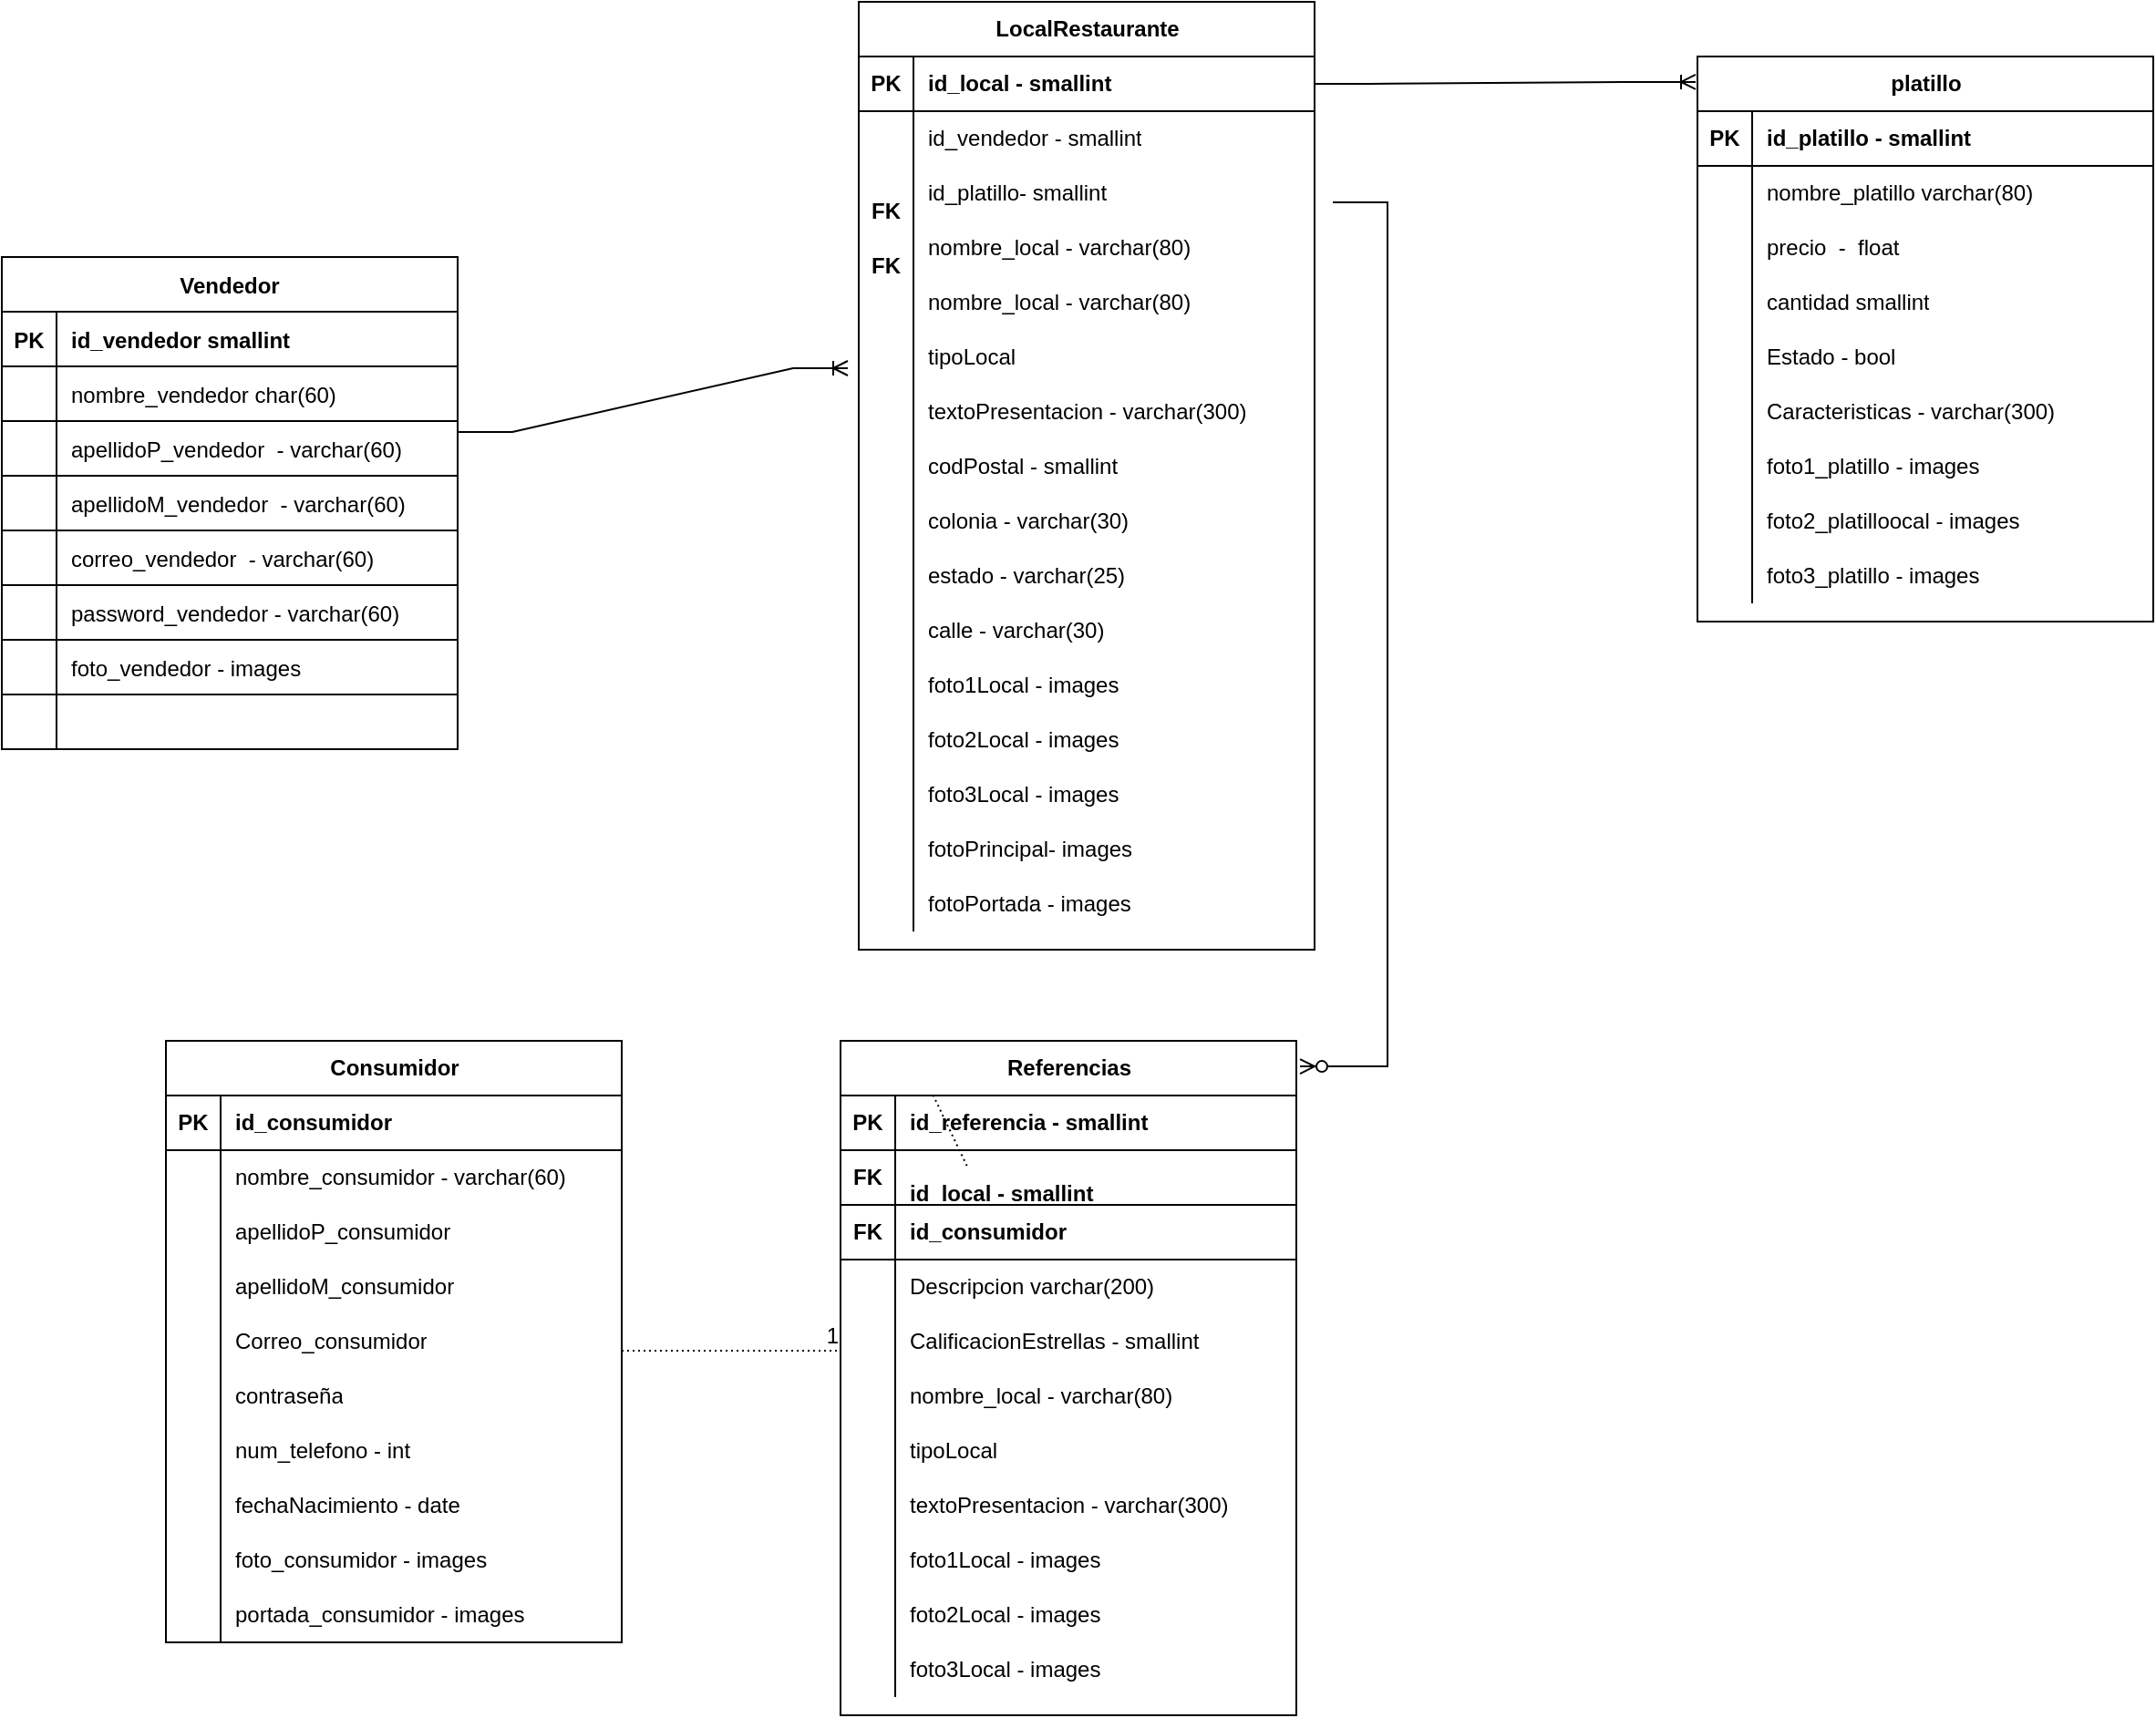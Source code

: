 <mxfile version="21.6.2" type="github">
  <diagram id="R2lEEEUBdFMjLlhIrx00" name="Page-1">
    <mxGraphModel dx="1834" dy="1554" grid="1" gridSize="10" guides="1" tooltips="1" connect="1" arrows="1" fold="1" page="0" pageScale="1" pageWidth="850" pageHeight="1100" math="0" shadow="0" extFonts="Permanent Marker^https://fonts.googleapis.com/css?family=Permanent+Marker">
      <root>
        <mxCell id="0" />
        <mxCell id="1" parent="0" />
        <mxCell id="BCaoqRPblgjzBErZPmxB-2" value="LocalRestaurante" style="shape=table;startSize=30;container=1;collapsible=1;childLayout=tableLayout;fixedRows=1;rowLines=0;fontStyle=1;align=center;resizeLast=1;html=1;" vertex="1" parent="1">
          <mxGeometry x="410" y="-580" width="250" height="520" as="geometry" />
        </mxCell>
        <mxCell id="BCaoqRPblgjzBErZPmxB-3" value="" style="shape=tableRow;horizontal=0;startSize=0;swimlaneHead=0;swimlaneBody=0;fillColor=none;collapsible=0;dropTarget=0;points=[[0,0.5],[1,0.5]];portConstraint=eastwest;top=0;left=0;right=0;bottom=1;" vertex="1" parent="BCaoqRPblgjzBErZPmxB-2">
          <mxGeometry y="30" width="250" height="30" as="geometry" />
        </mxCell>
        <mxCell id="BCaoqRPblgjzBErZPmxB-4" value="PK" style="shape=partialRectangle;connectable=0;fillColor=none;top=0;left=0;bottom=0;right=0;fontStyle=1;overflow=hidden;whiteSpace=wrap;html=1;" vertex="1" parent="BCaoqRPblgjzBErZPmxB-3">
          <mxGeometry width="30" height="30" as="geometry">
            <mxRectangle width="30" height="30" as="alternateBounds" />
          </mxGeometry>
        </mxCell>
        <mxCell id="BCaoqRPblgjzBErZPmxB-5" value="&lt;b&gt;id_local - smallint&lt;/b&gt;" style="shape=partialRectangle;connectable=0;fillColor=none;top=0;left=0;bottom=0;right=0;align=left;spacingLeft=6;fontStyle=1;overflow=hidden;whiteSpace=wrap;html=1;" vertex="1" parent="BCaoqRPblgjzBErZPmxB-3">
          <mxGeometry x="30" width="220" height="30" as="geometry">
            <mxRectangle width="220" height="30" as="alternateBounds" />
          </mxGeometry>
        </mxCell>
        <mxCell id="BCaoqRPblgjzBErZPmxB-6" value="" style="shape=tableRow;horizontal=0;startSize=0;swimlaneHead=0;swimlaneBody=0;fillColor=none;collapsible=0;dropTarget=0;points=[[0,0.5],[1,0.5]];portConstraint=eastwest;top=0;left=0;right=0;bottom=0;" vertex="1" parent="BCaoqRPblgjzBErZPmxB-2">
          <mxGeometry y="60" width="250" height="30" as="geometry" />
        </mxCell>
        <mxCell id="BCaoqRPblgjzBErZPmxB-7" value="" style="shape=partialRectangle;connectable=0;fillColor=none;top=0;left=0;bottom=0;right=0;editable=1;overflow=hidden;whiteSpace=wrap;html=1;" vertex="1" parent="BCaoqRPblgjzBErZPmxB-6">
          <mxGeometry width="30" height="30" as="geometry">
            <mxRectangle width="30" height="30" as="alternateBounds" />
          </mxGeometry>
        </mxCell>
        <mxCell id="BCaoqRPblgjzBErZPmxB-8" value="id_vendedor - smallint" style="shape=partialRectangle;connectable=0;fillColor=none;top=0;left=0;bottom=0;right=0;align=left;spacingLeft=6;overflow=hidden;whiteSpace=wrap;html=1;" vertex="1" parent="BCaoqRPblgjzBErZPmxB-6">
          <mxGeometry x="30" width="220" height="30" as="geometry">
            <mxRectangle width="220" height="30" as="alternateBounds" />
          </mxGeometry>
        </mxCell>
        <mxCell id="BCaoqRPblgjzBErZPmxB-9" value="" style="shape=tableRow;horizontal=0;startSize=0;swimlaneHead=0;swimlaneBody=0;fillColor=none;collapsible=0;dropTarget=0;points=[[0,0.5],[1,0.5]];portConstraint=eastwest;top=0;left=0;right=0;bottom=0;" vertex="1" parent="BCaoqRPblgjzBErZPmxB-2">
          <mxGeometry y="90" width="250" height="30" as="geometry" />
        </mxCell>
        <mxCell id="BCaoqRPblgjzBErZPmxB-10" value="" style="shape=partialRectangle;connectable=0;fillColor=none;top=0;left=0;bottom=0;right=0;editable=1;overflow=hidden;whiteSpace=wrap;html=1;" vertex="1" parent="BCaoqRPblgjzBErZPmxB-9">
          <mxGeometry width="30" height="30" as="geometry">
            <mxRectangle width="30" height="30" as="alternateBounds" />
          </mxGeometry>
        </mxCell>
        <mxCell id="BCaoqRPblgjzBErZPmxB-11" value="id_platillo- smallint" style="shape=partialRectangle;connectable=0;fillColor=none;top=0;left=0;bottom=0;right=0;align=left;spacingLeft=6;overflow=hidden;whiteSpace=wrap;html=1;" vertex="1" parent="BCaoqRPblgjzBErZPmxB-9">
          <mxGeometry x="30" width="220" height="30" as="geometry">
            <mxRectangle width="220" height="30" as="alternateBounds" />
          </mxGeometry>
        </mxCell>
        <mxCell id="BCaoqRPblgjzBErZPmxB-12" value="" style="shape=tableRow;horizontal=0;startSize=0;swimlaneHead=0;swimlaneBody=0;fillColor=none;collapsible=0;dropTarget=0;points=[[0,0.5],[1,0.5]];portConstraint=eastwest;top=0;left=0;right=0;bottom=0;" vertex="1" parent="BCaoqRPblgjzBErZPmxB-2">
          <mxGeometry y="120" width="250" height="30" as="geometry" />
        </mxCell>
        <mxCell id="BCaoqRPblgjzBErZPmxB-13" value="" style="shape=partialRectangle;connectable=0;fillColor=none;top=0;left=0;bottom=0;right=0;editable=1;overflow=hidden;whiteSpace=wrap;html=1;" vertex="1" parent="BCaoqRPblgjzBErZPmxB-12">
          <mxGeometry width="30" height="30" as="geometry">
            <mxRectangle width="30" height="30" as="alternateBounds" />
          </mxGeometry>
        </mxCell>
        <mxCell id="BCaoqRPblgjzBErZPmxB-14" value="nombre_local - varchar(80)" style="shape=partialRectangle;connectable=0;fillColor=none;top=0;left=0;bottom=0;right=0;align=left;spacingLeft=6;overflow=hidden;whiteSpace=wrap;html=1;" vertex="1" parent="BCaoqRPblgjzBErZPmxB-12">
          <mxGeometry x="30" width="220" height="30" as="geometry">
            <mxRectangle width="220" height="30" as="alternateBounds" />
          </mxGeometry>
        </mxCell>
        <mxCell id="BCaoqRPblgjzBErZPmxB-559" value="" style="shape=tableRow;horizontal=0;startSize=0;swimlaneHead=0;swimlaneBody=0;fillColor=none;collapsible=0;dropTarget=0;points=[[0,0.5],[1,0.5]];portConstraint=eastwest;top=0;left=0;right=0;bottom=0;" vertex="1" parent="BCaoqRPblgjzBErZPmxB-2">
          <mxGeometry y="150" width="250" height="30" as="geometry" />
        </mxCell>
        <mxCell id="BCaoqRPblgjzBErZPmxB-560" value="" style="shape=partialRectangle;connectable=0;fillColor=none;top=0;left=0;bottom=0;right=0;editable=1;overflow=hidden;whiteSpace=wrap;html=1;" vertex="1" parent="BCaoqRPblgjzBErZPmxB-559">
          <mxGeometry width="30" height="30" as="geometry">
            <mxRectangle width="30" height="30" as="alternateBounds" />
          </mxGeometry>
        </mxCell>
        <mxCell id="BCaoqRPblgjzBErZPmxB-561" value="nombre_local - varchar(80)" style="shape=partialRectangle;connectable=0;fillColor=none;top=0;left=0;bottom=0;right=0;align=left;spacingLeft=6;overflow=hidden;whiteSpace=wrap;html=1;" vertex="1" parent="BCaoqRPblgjzBErZPmxB-559">
          <mxGeometry x="30" width="220" height="30" as="geometry">
            <mxRectangle width="220" height="30" as="alternateBounds" />
          </mxGeometry>
        </mxCell>
        <mxCell id="BCaoqRPblgjzBErZPmxB-468" style="shape=tableRow;horizontal=0;startSize=0;swimlaneHead=0;swimlaneBody=0;fillColor=none;collapsible=0;dropTarget=0;points=[[0,0.5],[1,0.5]];portConstraint=eastwest;top=0;left=0;right=0;bottom=0;" vertex="1" parent="BCaoqRPblgjzBErZPmxB-2">
          <mxGeometry y="180" width="250" height="30" as="geometry" />
        </mxCell>
        <mxCell id="BCaoqRPblgjzBErZPmxB-469" style="shape=partialRectangle;connectable=0;fillColor=none;top=0;left=0;bottom=0;right=0;editable=1;overflow=hidden;whiteSpace=wrap;html=1;" vertex="1" parent="BCaoqRPblgjzBErZPmxB-468">
          <mxGeometry width="30" height="30" as="geometry">
            <mxRectangle width="30" height="30" as="alternateBounds" />
          </mxGeometry>
        </mxCell>
        <mxCell id="BCaoqRPblgjzBErZPmxB-470" value="tipoLocal" style="shape=partialRectangle;connectable=0;fillColor=none;top=0;left=0;bottom=0;right=0;align=left;spacingLeft=6;overflow=hidden;whiteSpace=wrap;html=1;" vertex="1" parent="BCaoqRPblgjzBErZPmxB-468">
          <mxGeometry x="30" width="220" height="30" as="geometry">
            <mxRectangle width="220" height="30" as="alternateBounds" />
          </mxGeometry>
        </mxCell>
        <mxCell id="BCaoqRPblgjzBErZPmxB-521" style="shape=tableRow;horizontal=0;startSize=0;swimlaneHead=0;swimlaneBody=0;fillColor=none;collapsible=0;dropTarget=0;points=[[0,0.5],[1,0.5]];portConstraint=eastwest;top=0;left=0;right=0;bottom=0;" vertex="1" parent="BCaoqRPblgjzBErZPmxB-2">
          <mxGeometry y="210" width="250" height="30" as="geometry" />
        </mxCell>
        <mxCell id="BCaoqRPblgjzBErZPmxB-522" style="shape=partialRectangle;connectable=0;fillColor=none;top=0;left=0;bottom=0;right=0;editable=1;overflow=hidden;whiteSpace=wrap;html=1;" vertex="1" parent="BCaoqRPblgjzBErZPmxB-521">
          <mxGeometry width="30" height="30" as="geometry">
            <mxRectangle width="30" height="30" as="alternateBounds" />
          </mxGeometry>
        </mxCell>
        <mxCell id="BCaoqRPblgjzBErZPmxB-523" value="textoPresentacion - varchar(300)" style="shape=partialRectangle;connectable=0;fillColor=none;top=0;left=0;bottom=0;right=0;align=left;spacingLeft=6;overflow=hidden;whiteSpace=wrap;html=1;" vertex="1" parent="BCaoqRPblgjzBErZPmxB-521">
          <mxGeometry x="30" width="220" height="30" as="geometry">
            <mxRectangle width="220" height="30" as="alternateBounds" />
          </mxGeometry>
        </mxCell>
        <mxCell id="BCaoqRPblgjzBErZPmxB-582" style="shape=tableRow;horizontal=0;startSize=0;swimlaneHead=0;swimlaneBody=0;fillColor=none;collapsible=0;dropTarget=0;points=[[0,0.5],[1,0.5]];portConstraint=eastwest;top=0;left=0;right=0;bottom=0;" vertex="1" parent="BCaoqRPblgjzBErZPmxB-2">
          <mxGeometry y="240" width="250" height="30" as="geometry" />
        </mxCell>
        <mxCell id="BCaoqRPblgjzBErZPmxB-583" style="shape=partialRectangle;connectable=0;fillColor=none;top=0;left=0;bottom=0;right=0;editable=1;overflow=hidden;whiteSpace=wrap;html=1;" vertex="1" parent="BCaoqRPblgjzBErZPmxB-582">
          <mxGeometry width="30" height="30" as="geometry">
            <mxRectangle width="30" height="30" as="alternateBounds" />
          </mxGeometry>
        </mxCell>
        <mxCell id="BCaoqRPblgjzBErZPmxB-584" value="codPostal - smallint" style="shape=partialRectangle;connectable=0;fillColor=none;top=0;left=0;bottom=0;right=0;align=left;spacingLeft=6;overflow=hidden;whiteSpace=wrap;html=1;" vertex="1" parent="BCaoqRPblgjzBErZPmxB-582">
          <mxGeometry x="30" width="220" height="30" as="geometry">
            <mxRectangle width="220" height="30" as="alternateBounds" />
          </mxGeometry>
        </mxCell>
        <mxCell id="BCaoqRPblgjzBErZPmxB-585" style="shape=tableRow;horizontal=0;startSize=0;swimlaneHead=0;swimlaneBody=0;fillColor=none;collapsible=0;dropTarget=0;points=[[0,0.5],[1,0.5]];portConstraint=eastwest;top=0;left=0;right=0;bottom=0;" vertex="1" parent="BCaoqRPblgjzBErZPmxB-2">
          <mxGeometry y="270" width="250" height="30" as="geometry" />
        </mxCell>
        <mxCell id="BCaoqRPblgjzBErZPmxB-586" style="shape=partialRectangle;connectable=0;fillColor=none;top=0;left=0;bottom=0;right=0;editable=1;overflow=hidden;whiteSpace=wrap;html=1;" vertex="1" parent="BCaoqRPblgjzBErZPmxB-585">
          <mxGeometry width="30" height="30" as="geometry">
            <mxRectangle width="30" height="30" as="alternateBounds" />
          </mxGeometry>
        </mxCell>
        <mxCell id="BCaoqRPblgjzBErZPmxB-587" value="colonia - varchar(30)" style="shape=partialRectangle;connectable=0;fillColor=none;top=0;left=0;bottom=0;right=0;align=left;spacingLeft=6;overflow=hidden;whiteSpace=wrap;html=1;" vertex="1" parent="BCaoqRPblgjzBErZPmxB-585">
          <mxGeometry x="30" width="220" height="30" as="geometry">
            <mxRectangle width="220" height="30" as="alternateBounds" />
          </mxGeometry>
        </mxCell>
        <mxCell id="BCaoqRPblgjzBErZPmxB-588" style="shape=tableRow;horizontal=0;startSize=0;swimlaneHead=0;swimlaneBody=0;fillColor=none;collapsible=0;dropTarget=0;points=[[0,0.5],[1,0.5]];portConstraint=eastwest;top=0;left=0;right=0;bottom=0;" vertex="1" parent="BCaoqRPblgjzBErZPmxB-2">
          <mxGeometry y="300" width="250" height="30" as="geometry" />
        </mxCell>
        <mxCell id="BCaoqRPblgjzBErZPmxB-589" style="shape=partialRectangle;connectable=0;fillColor=none;top=0;left=0;bottom=0;right=0;editable=1;overflow=hidden;whiteSpace=wrap;html=1;" vertex="1" parent="BCaoqRPblgjzBErZPmxB-588">
          <mxGeometry width="30" height="30" as="geometry">
            <mxRectangle width="30" height="30" as="alternateBounds" />
          </mxGeometry>
        </mxCell>
        <mxCell id="BCaoqRPblgjzBErZPmxB-590" value="estado - varchar(25)" style="shape=partialRectangle;connectable=0;fillColor=none;top=0;left=0;bottom=0;right=0;align=left;spacingLeft=6;overflow=hidden;whiteSpace=wrap;html=1;" vertex="1" parent="BCaoqRPblgjzBErZPmxB-588">
          <mxGeometry x="30" width="220" height="30" as="geometry">
            <mxRectangle width="220" height="30" as="alternateBounds" />
          </mxGeometry>
        </mxCell>
        <mxCell id="BCaoqRPblgjzBErZPmxB-591" style="shape=tableRow;horizontal=0;startSize=0;swimlaneHead=0;swimlaneBody=0;fillColor=none;collapsible=0;dropTarget=0;points=[[0,0.5],[1,0.5]];portConstraint=eastwest;top=0;left=0;right=0;bottom=0;" vertex="1" parent="BCaoqRPblgjzBErZPmxB-2">
          <mxGeometry y="330" width="250" height="30" as="geometry" />
        </mxCell>
        <mxCell id="BCaoqRPblgjzBErZPmxB-592" style="shape=partialRectangle;connectable=0;fillColor=none;top=0;left=0;bottom=0;right=0;editable=1;overflow=hidden;whiteSpace=wrap;html=1;" vertex="1" parent="BCaoqRPblgjzBErZPmxB-591">
          <mxGeometry width="30" height="30" as="geometry">
            <mxRectangle width="30" height="30" as="alternateBounds" />
          </mxGeometry>
        </mxCell>
        <mxCell id="BCaoqRPblgjzBErZPmxB-593" value="calle - varchar(30)" style="shape=partialRectangle;connectable=0;fillColor=none;top=0;left=0;bottom=0;right=0;align=left;spacingLeft=6;overflow=hidden;whiteSpace=wrap;html=1;" vertex="1" parent="BCaoqRPblgjzBErZPmxB-591">
          <mxGeometry x="30" width="220" height="30" as="geometry">
            <mxRectangle width="220" height="30" as="alternateBounds" />
          </mxGeometry>
        </mxCell>
        <mxCell id="BCaoqRPblgjzBErZPmxB-484" style="shape=tableRow;horizontal=0;startSize=0;swimlaneHead=0;swimlaneBody=0;fillColor=none;collapsible=0;dropTarget=0;points=[[0,0.5],[1,0.5]];portConstraint=eastwest;top=0;left=0;right=0;bottom=0;" vertex="1" parent="BCaoqRPblgjzBErZPmxB-2">
          <mxGeometry y="360" width="250" height="30" as="geometry" />
        </mxCell>
        <mxCell id="BCaoqRPblgjzBErZPmxB-485" style="shape=partialRectangle;connectable=0;fillColor=none;top=0;left=0;bottom=0;right=0;editable=1;overflow=hidden;whiteSpace=wrap;html=1;" vertex="1" parent="BCaoqRPblgjzBErZPmxB-484">
          <mxGeometry width="30" height="30" as="geometry">
            <mxRectangle width="30" height="30" as="alternateBounds" />
          </mxGeometry>
        </mxCell>
        <mxCell id="BCaoqRPblgjzBErZPmxB-486" value="foto1Local - images" style="shape=partialRectangle;connectable=0;fillColor=none;top=0;left=0;bottom=0;right=0;align=left;spacingLeft=6;overflow=hidden;whiteSpace=wrap;html=1;" vertex="1" parent="BCaoqRPblgjzBErZPmxB-484">
          <mxGeometry x="30" width="220" height="30" as="geometry">
            <mxRectangle width="220" height="30" as="alternateBounds" />
          </mxGeometry>
        </mxCell>
        <mxCell id="BCaoqRPblgjzBErZPmxB-487" style="shape=tableRow;horizontal=0;startSize=0;swimlaneHead=0;swimlaneBody=0;fillColor=none;collapsible=0;dropTarget=0;points=[[0,0.5],[1,0.5]];portConstraint=eastwest;top=0;left=0;right=0;bottom=0;" vertex="1" parent="BCaoqRPblgjzBErZPmxB-2">
          <mxGeometry y="390" width="250" height="30" as="geometry" />
        </mxCell>
        <mxCell id="BCaoqRPblgjzBErZPmxB-488" style="shape=partialRectangle;connectable=0;fillColor=none;top=0;left=0;bottom=0;right=0;editable=1;overflow=hidden;whiteSpace=wrap;html=1;" vertex="1" parent="BCaoqRPblgjzBErZPmxB-487">
          <mxGeometry width="30" height="30" as="geometry">
            <mxRectangle width="30" height="30" as="alternateBounds" />
          </mxGeometry>
        </mxCell>
        <mxCell id="BCaoqRPblgjzBErZPmxB-489" value="foto2Local - images" style="shape=partialRectangle;connectable=0;fillColor=none;top=0;left=0;bottom=0;right=0;align=left;spacingLeft=6;overflow=hidden;whiteSpace=wrap;html=1;" vertex="1" parent="BCaoqRPblgjzBErZPmxB-487">
          <mxGeometry x="30" width="220" height="30" as="geometry">
            <mxRectangle width="220" height="30" as="alternateBounds" />
          </mxGeometry>
        </mxCell>
        <mxCell id="BCaoqRPblgjzBErZPmxB-490" style="shape=tableRow;horizontal=0;startSize=0;swimlaneHead=0;swimlaneBody=0;fillColor=none;collapsible=0;dropTarget=0;points=[[0,0.5],[1,0.5]];portConstraint=eastwest;top=0;left=0;right=0;bottom=0;" vertex="1" parent="BCaoqRPblgjzBErZPmxB-2">
          <mxGeometry y="420" width="250" height="30" as="geometry" />
        </mxCell>
        <mxCell id="BCaoqRPblgjzBErZPmxB-491" style="shape=partialRectangle;connectable=0;fillColor=none;top=0;left=0;bottom=0;right=0;editable=1;overflow=hidden;whiteSpace=wrap;html=1;" vertex="1" parent="BCaoqRPblgjzBErZPmxB-490">
          <mxGeometry width="30" height="30" as="geometry">
            <mxRectangle width="30" height="30" as="alternateBounds" />
          </mxGeometry>
        </mxCell>
        <mxCell id="BCaoqRPblgjzBErZPmxB-492" value="foto3Local - images" style="shape=partialRectangle;connectable=0;fillColor=none;top=0;left=0;bottom=0;right=0;align=left;spacingLeft=6;overflow=hidden;whiteSpace=wrap;html=1;" vertex="1" parent="BCaoqRPblgjzBErZPmxB-490">
          <mxGeometry x="30" width="220" height="30" as="geometry">
            <mxRectangle width="220" height="30" as="alternateBounds" />
          </mxGeometry>
        </mxCell>
        <mxCell id="BCaoqRPblgjzBErZPmxB-627" style="shape=tableRow;horizontal=0;startSize=0;swimlaneHead=0;swimlaneBody=0;fillColor=none;collapsible=0;dropTarget=0;points=[[0,0.5],[1,0.5]];portConstraint=eastwest;top=0;left=0;right=0;bottom=0;" vertex="1" parent="BCaoqRPblgjzBErZPmxB-2">
          <mxGeometry y="450" width="250" height="30" as="geometry" />
        </mxCell>
        <mxCell id="BCaoqRPblgjzBErZPmxB-628" style="shape=partialRectangle;connectable=0;fillColor=none;top=0;left=0;bottom=0;right=0;editable=1;overflow=hidden;whiteSpace=wrap;html=1;" vertex="1" parent="BCaoqRPblgjzBErZPmxB-627">
          <mxGeometry width="30" height="30" as="geometry">
            <mxRectangle width="30" height="30" as="alternateBounds" />
          </mxGeometry>
        </mxCell>
        <mxCell id="BCaoqRPblgjzBErZPmxB-629" value="fotoPrincipal- images" style="shape=partialRectangle;connectable=0;fillColor=none;top=0;left=0;bottom=0;right=0;align=left;spacingLeft=6;overflow=hidden;whiteSpace=wrap;html=1;" vertex="1" parent="BCaoqRPblgjzBErZPmxB-627">
          <mxGeometry x="30" width="220" height="30" as="geometry">
            <mxRectangle width="220" height="30" as="alternateBounds" />
          </mxGeometry>
        </mxCell>
        <mxCell id="BCaoqRPblgjzBErZPmxB-630" style="shape=tableRow;horizontal=0;startSize=0;swimlaneHead=0;swimlaneBody=0;fillColor=none;collapsible=0;dropTarget=0;points=[[0,0.5],[1,0.5]];portConstraint=eastwest;top=0;left=0;right=0;bottom=0;" vertex="1" parent="BCaoqRPblgjzBErZPmxB-2">
          <mxGeometry y="480" width="250" height="30" as="geometry" />
        </mxCell>
        <mxCell id="BCaoqRPblgjzBErZPmxB-631" style="shape=partialRectangle;connectable=0;fillColor=none;top=0;left=0;bottom=0;right=0;editable=1;overflow=hidden;whiteSpace=wrap;html=1;" vertex="1" parent="BCaoqRPblgjzBErZPmxB-630">
          <mxGeometry width="30" height="30" as="geometry">
            <mxRectangle width="30" height="30" as="alternateBounds" />
          </mxGeometry>
        </mxCell>
        <mxCell id="BCaoqRPblgjzBErZPmxB-632" value="fotoPortada - images" style="shape=partialRectangle;connectable=0;fillColor=none;top=0;left=0;bottom=0;right=0;align=left;spacingLeft=6;overflow=hidden;whiteSpace=wrap;html=1;" vertex="1" parent="BCaoqRPblgjzBErZPmxB-630">
          <mxGeometry x="30" width="220" height="30" as="geometry">
            <mxRectangle width="220" height="30" as="alternateBounds" />
          </mxGeometry>
        </mxCell>
        <mxCell id="BCaoqRPblgjzBErZPmxB-453" value="FK" style="shape=partialRectangle;connectable=0;fillColor=none;top=0;left=0;bottom=0;right=0;fontStyle=1;overflow=hidden;whiteSpace=wrap;html=1;" vertex="1" parent="1">
          <mxGeometry x="410" y="-480" width="30" height="30" as="geometry">
            <mxRectangle width="30" height="30" as="alternateBounds" />
          </mxGeometry>
        </mxCell>
        <mxCell id="BCaoqRPblgjzBErZPmxB-454" value="FK" style="shape=partialRectangle;connectable=0;fillColor=none;top=0;left=0;bottom=0;right=0;fontStyle=1;overflow=hidden;whiteSpace=wrap;html=1;" vertex="1" parent="1">
          <mxGeometry x="410" y="-450" width="30" height="30" as="geometry">
            <mxRectangle width="30" height="30" as="alternateBounds" />
          </mxGeometry>
        </mxCell>
        <mxCell id="BCaoqRPblgjzBErZPmxB-455" value="Consumidor" style="shape=table;startSize=30;container=1;collapsible=1;childLayout=tableLayout;fixedRows=1;rowLines=0;fontStyle=1;align=center;resizeLast=1;html=1;" vertex="1" parent="1">
          <mxGeometry x="30" y="-10" width="250" height="330" as="geometry" />
        </mxCell>
        <mxCell id="BCaoqRPblgjzBErZPmxB-456" value="" style="shape=tableRow;horizontal=0;startSize=0;swimlaneHead=0;swimlaneBody=0;fillColor=none;collapsible=0;dropTarget=0;points=[[0,0.5],[1,0.5]];portConstraint=eastwest;top=0;left=0;right=0;bottom=1;" vertex="1" parent="BCaoqRPblgjzBErZPmxB-455">
          <mxGeometry y="30" width="250" height="30" as="geometry" />
        </mxCell>
        <mxCell id="BCaoqRPblgjzBErZPmxB-457" value="PK" style="shape=partialRectangle;connectable=0;fillColor=none;top=0;left=0;bottom=0;right=0;fontStyle=1;overflow=hidden;whiteSpace=wrap;html=1;" vertex="1" parent="BCaoqRPblgjzBErZPmxB-456">
          <mxGeometry width="30" height="30" as="geometry">
            <mxRectangle width="30" height="30" as="alternateBounds" />
          </mxGeometry>
        </mxCell>
        <mxCell id="BCaoqRPblgjzBErZPmxB-458" value="id_consumidor" style="shape=partialRectangle;connectable=0;fillColor=none;top=0;left=0;bottom=0;right=0;align=left;spacingLeft=6;fontStyle=1;overflow=hidden;whiteSpace=wrap;html=1;" vertex="1" parent="BCaoqRPblgjzBErZPmxB-456">
          <mxGeometry x="30" width="220" height="30" as="geometry">
            <mxRectangle width="220" height="30" as="alternateBounds" />
          </mxGeometry>
        </mxCell>
        <mxCell id="BCaoqRPblgjzBErZPmxB-459" value="" style="shape=tableRow;horizontal=0;startSize=0;swimlaneHead=0;swimlaneBody=0;fillColor=none;collapsible=0;dropTarget=0;points=[[0,0.5],[1,0.5]];portConstraint=eastwest;top=0;left=0;right=0;bottom=0;" vertex="1" parent="BCaoqRPblgjzBErZPmxB-455">
          <mxGeometry y="60" width="250" height="30" as="geometry" />
        </mxCell>
        <mxCell id="BCaoqRPblgjzBErZPmxB-460" value="" style="shape=partialRectangle;connectable=0;fillColor=none;top=0;left=0;bottom=0;right=0;editable=1;overflow=hidden;whiteSpace=wrap;html=1;" vertex="1" parent="BCaoqRPblgjzBErZPmxB-459">
          <mxGeometry width="30" height="30" as="geometry">
            <mxRectangle width="30" height="30" as="alternateBounds" />
          </mxGeometry>
        </mxCell>
        <mxCell id="BCaoqRPblgjzBErZPmxB-461" value="nombre_consumidor - varchar(60)" style="shape=partialRectangle;connectable=0;fillColor=none;top=0;left=0;bottom=0;right=0;align=left;spacingLeft=6;overflow=hidden;whiteSpace=wrap;html=1;" vertex="1" parent="BCaoqRPblgjzBErZPmxB-459">
          <mxGeometry x="30" width="220" height="30" as="geometry">
            <mxRectangle width="220" height="30" as="alternateBounds" />
          </mxGeometry>
        </mxCell>
        <mxCell id="BCaoqRPblgjzBErZPmxB-462" value="" style="shape=tableRow;horizontal=0;startSize=0;swimlaneHead=0;swimlaneBody=0;fillColor=none;collapsible=0;dropTarget=0;points=[[0,0.5],[1,0.5]];portConstraint=eastwest;top=0;left=0;right=0;bottom=0;" vertex="1" parent="BCaoqRPblgjzBErZPmxB-455">
          <mxGeometry y="90" width="250" height="30" as="geometry" />
        </mxCell>
        <mxCell id="BCaoqRPblgjzBErZPmxB-463" value="" style="shape=partialRectangle;connectable=0;fillColor=none;top=0;left=0;bottom=0;right=0;editable=1;overflow=hidden;whiteSpace=wrap;html=1;" vertex="1" parent="BCaoqRPblgjzBErZPmxB-462">
          <mxGeometry width="30" height="30" as="geometry">
            <mxRectangle width="30" height="30" as="alternateBounds" />
          </mxGeometry>
        </mxCell>
        <mxCell id="BCaoqRPblgjzBErZPmxB-464" value="apellidoP_consumidor" style="shape=partialRectangle;connectable=0;fillColor=none;top=0;left=0;bottom=0;right=0;align=left;spacingLeft=6;overflow=hidden;whiteSpace=wrap;html=1;" vertex="1" parent="BCaoqRPblgjzBErZPmxB-462">
          <mxGeometry x="30" width="220" height="30" as="geometry">
            <mxRectangle width="220" height="30" as="alternateBounds" />
          </mxGeometry>
        </mxCell>
        <mxCell id="BCaoqRPblgjzBErZPmxB-465" value="" style="shape=tableRow;horizontal=0;startSize=0;swimlaneHead=0;swimlaneBody=0;fillColor=none;collapsible=0;dropTarget=0;points=[[0,0.5],[1,0.5]];portConstraint=eastwest;top=0;left=0;right=0;bottom=0;" vertex="1" parent="BCaoqRPblgjzBErZPmxB-455">
          <mxGeometry y="120" width="250" height="30" as="geometry" />
        </mxCell>
        <mxCell id="BCaoqRPblgjzBErZPmxB-466" value="" style="shape=partialRectangle;connectable=0;fillColor=none;top=0;left=0;bottom=0;right=0;editable=1;overflow=hidden;whiteSpace=wrap;html=1;" vertex="1" parent="BCaoqRPblgjzBErZPmxB-465">
          <mxGeometry width="30" height="30" as="geometry">
            <mxRectangle width="30" height="30" as="alternateBounds" />
          </mxGeometry>
        </mxCell>
        <mxCell id="BCaoqRPblgjzBErZPmxB-467" value="apellidoM_consumidor" style="shape=partialRectangle;connectable=0;fillColor=none;top=0;left=0;bottom=0;right=0;align=left;spacingLeft=6;overflow=hidden;whiteSpace=wrap;html=1;" vertex="1" parent="BCaoqRPblgjzBErZPmxB-465">
          <mxGeometry x="30" width="220" height="30" as="geometry">
            <mxRectangle width="220" height="30" as="alternateBounds" />
          </mxGeometry>
        </mxCell>
        <mxCell id="BCaoqRPblgjzBErZPmxB-567" style="shape=tableRow;horizontal=0;startSize=0;swimlaneHead=0;swimlaneBody=0;fillColor=none;collapsible=0;dropTarget=0;points=[[0,0.5],[1,0.5]];portConstraint=eastwest;top=0;left=0;right=0;bottom=0;" vertex="1" parent="BCaoqRPblgjzBErZPmxB-455">
          <mxGeometry y="150" width="250" height="30" as="geometry" />
        </mxCell>
        <mxCell id="BCaoqRPblgjzBErZPmxB-568" style="shape=partialRectangle;connectable=0;fillColor=none;top=0;left=0;bottom=0;right=0;editable=1;overflow=hidden;whiteSpace=wrap;html=1;" vertex="1" parent="BCaoqRPblgjzBErZPmxB-567">
          <mxGeometry width="30" height="30" as="geometry">
            <mxRectangle width="30" height="30" as="alternateBounds" />
          </mxGeometry>
        </mxCell>
        <mxCell id="BCaoqRPblgjzBErZPmxB-569" value="Correo_consumidor " style="shape=partialRectangle;connectable=0;fillColor=none;top=0;left=0;bottom=0;right=0;align=left;spacingLeft=6;overflow=hidden;whiteSpace=wrap;html=1;" vertex="1" parent="BCaoqRPblgjzBErZPmxB-567">
          <mxGeometry x="30" width="220" height="30" as="geometry">
            <mxRectangle width="220" height="30" as="alternateBounds" />
          </mxGeometry>
        </mxCell>
        <mxCell id="BCaoqRPblgjzBErZPmxB-576" style="shape=tableRow;horizontal=0;startSize=0;swimlaneHead=0;swimlaneBody=0;fillColor=none;collapsible=0;dropTarget=0;points=[[0,0.5],[1,0.5]];portConstraint=eastwest;top=0;left=0;right=0;bottom=0;" vertex="1" parent="BCaoqRPblgjzBErZPmxB-455">
          <mxGeometry y="180" width="250" height="30" as="geometry" />
        </mxCell>
        <mxCell id="BCaoqRPblgjzBErZPmxB-577" style="shape=partialRectangle;connectable=0;fillColor=none;top=0;left=0;bottom=0;right=0;editable=1;overflow=hidden;whiteSpace=wrap;html=1;" vertex="1" parent="BCaoqRPblgjzBErZPmxB-576">
          <mxGeometry width="30" height="30" as="geometry">
            <mxRectangle width="30" height="30" as="alternateBounds" />
          </mxGeometry>
        </mxCell>
        <mxCell id="BCaoqRPblgjzBErZPmxB-578" value="contraseña" style="shape=partialRectangle;connectable=0;fillColor=none;top=0;left=0;bottom=0;right=0;align=left;spacingLeft=6;overflow=hidden;whiteSpace=wrap;html=1;" vertex="1" parent="BCaoqRPblgjzBErZPmxB-576">
          <mxGeometry x="30" width="220" height="30" as="geometry">
            <mxRectangle width="220" height="30" as="alternateBounds" />
          </mxGeometry>
        </mxCell>
        <mxCell id="BCaoqRPblgjzBErZPmxB-570" style="shape=tableRow;horizontal=0;startSize=0;swimlaneHead=0;swimlaneBody=0;fillColor=none;collapsible=0;dropTarget=0;points=[[0,0.5],[1,0.5]];portConstraint=eastwest;top=0;left=0;right=0;bottom=0;" vertex="1" parent="BCaoqRPblgjzBErZPmxB-455">
          <mxGeometry y="210" width="250" height="30" as="geometry" />
        </mxCell>
        <mxCell id="BCaoqRPblgjzBErZPmxB-571" style="shape=partialRectangle;connectable=0;fillColor=none;top=0;left=0;bottom=0;right=0;editable=1;overflow=hidden;whiteSpace=wrap;html=1;" vertex="1" parent="BCaoqRPblgjzBErZPmxB-570">
          <mxGeometry width="30" height="30" as="geometry">
            <mxRectangle width="30" height="30" as="alternateBounds" />
          </mxGeometry>
        </mxCell>
        <mxCell id="BCaoqRPblgjzBErZPmxB-572" value="num_telefono - int" style="shape=partialRectangle;connectable=0;fillColor=none;top=0;left=0;bottom=0;right=0;align=left;spacingLeft=6;overflow=hidden;whiteSpace=wrap;html=1;" vertex="1" parent="BCaoqRPblgjzBErZPmxB-570">
          <mxGeometry x="30" width="220" height="30" as="geometry">
            <mxRectangle width="220" height="30" as="alternateBounds" />
          </mxGeometry>
        </mxCell>
        <mxCell id="BCaoqRPblgjzBErZPmxB-573" style="shape=tableRow;horizontal=0;startSize=0;swimlaneHead=0;swimlaneBody=0;fillColor=none;collapsible=0;dropTarget=0;points=[[0,0.5],[1,0.5]];portConstraint=eastwest;top=0;left=0;right=0;bottom=0;" vertex="1" parent="BCaoqRPblgjzBErZPmxB-455">
          <mxGeometry y="240" width="250" height="30" as="geometry" />
        </mxCell>
        <mxCell id="BCaoqRPblgjzBErZPmxB-574" style="shape=partialRectangle;connectable=0;fillColor=none;top=0;left=0;bottom=0;right=0;editable=1;overflow=hidden;whiteSpace=wrap;html=1;" vertex="1" parent="BCaoqRPblgjzBErZPmxB-573">
          <mxGeometry width="30" height="30" as="geometry">
            <mxRectangle width="30" height="30" as="alternateBounds" />
          </mxGeometry>
        </mxCell>
        <mxCell id="BCaoqRPblgjzBErZPmxB-575" value="fechaNacimiento - date" style="shape=partialRectangle;connectable=0;fillColor=none;top=0;left=0;bottom=0;right=0;align=left;spacingLeft=6;overflow=hidden;whiteSpace=wrap;html=1;" vertex="1" parent="BCaoqRPblgjzBErZPmxB-573">
          <mxGeometry x="30" width="220" height="30" as="geometry">
            <mxRectangle width="220" height="30" as="alternateBounds" />
          </mxGeometry>
        </mxCell>
        <mxCell id="BCaoqRPblgjzBErZPmxB-579" style="shape=tableRow;horizontal=0;startSize=0;swimlaneHead=0;swimlaneBody=0;fillColor=none;collapsible=0;dropTarget=0;points=[[0,0.5],[1,0.5]];portConstraint=eastwest;top=0;left=0;right=0;bottom=0;" vertex="1" parent="BCaoqRPblgjzBErZPmxB-455">
          <mxGeometry y="270" width="250" height="30" as="geometry" />
        </mxCell>
        <mxCell id="BCaoqRPblgjzBErZPmxB-580" style="shape=partialRectangle;connectable=0;fillColor=none;top=0;left=0;bottom=0;right=0;editable=1;overflow=hidden;whiteSpace=wrap;html=1;" vertex="1" parent="BCaoqRPblgjzBErZPmxB-579">
          <mxGeometry width="30" height="30" as="geometry">
            <mxRectangle width="30" height="30" as="alternateBounds" />
          </mxGeometry>
        </mxCell>
        <mxCell id="BCaoqRPblgjzBErZPmxB-581" value="foto_consumidor - images" style="shape=partialRectangle;connectable=0;fillColor=none;top=0;left=0;bottom=0;right=0;align=left;spacingLeft=6;overflow=hidden;whiteSpace=wrap;html=1;" vertex="1" parent="BCaoqRPblgjzBErZPmxB-579">
          <mxGeometry x="30" width="220" height="30" as="geometry">
            <mxRectangle width="220" height="30" as="alternateBounds" />
          </mxGeometry>
        </mxCell>
        <mxCell id="BCaoqRPblgjzBErZPmxB-604" style="shape=tableRow;horizontal=0;startSize=0;swimlaneHead=0;swimlaneBody=0;fillColor=none;collapsible=0;dropTarget=0;points=[[0,0.5],[1,0.5]];portConstraint=eastwest;top=0;left=0;right=0;bottom=0;" vertex="1" parent="BCaoqRPblgjzBErZPmxB-455">
          <mxGeometry y="300" width="250" height="30" as="geometry" />
        </mxCell>
        <mxCell id="BCaoqRPblgjzBErZPmxB-605" style="shape=partialRectangle;connectable=0;fillColor=none;top=0;left=0;bottom=0;right=0;editable=1;overflow=hidden;whiteSpace=wrap;html=1;" vertex="1" parent="BCaoqRPblgjzBErZPmxB-604">
          <mxGeometry width="30" height="30" as="geometry">
            <mxRectangle width="30" height="30" as="alternateBounds" />
          </mxGeometry>
        </mxCell>
        <mxCell id="BCaoqRPblgjzBErZPmxB-606" value="portada_consumidor - images" style="shape=partialRectangle;connectable=0;fillColor=none;top=0;left=0;bottom=0;right=0;align=left;spacingLeft=6;overflow=hidden;whiteSpace=wrap;html=1;" vertex="1" parent="BCaoqRPblgjzBErZPmxB-604">
          <mxGeometry x="30" width="220" height="30" as="geometry">
            <mxRectangle width="220" height="30" as="alternateBounds" />
          </mxGeometry>
        </mxCell>
        <mxCell id="BCaoqRPblgjzBErZPmxB-471" value="foto_vendedor - images" style="shape=partialRectangle;overflow=hidden;connectable=0;fillColor=none;top=0;left=1;bottom=0;right=0;align=left;spacingLeft=6;" vertex="1" parent="1">
          <mxGeometry x="-30" y="-230" width="200" height="30" as="geometry" />
        </mxCell>
        <mxCell id="BCaoqRPblgjzBErZPmxB-472" value="password_vendedor - varchar(60)" style="shape=partialRectangle;overflow=hidden;connectable=0;fillColor=none;top=0;left=1;bottom=0;right=0;align=left;spacingLeft=6;" vertex="1" parent="1">
          <mxGeometry x="-30" y="-260" width="200" height="30" as="geometry" />
        </mxCell>
        <mxCell id="BCaoqRPblgjzBErZPmxB-473" value="correo_vendedor  - varchar(60)" style="shape=partialRectangle;overflow=hidden;connectable=0;fillColor=none;top=0;left=1;bottom=0;right=0;align=left;spacingLeft=6;" vertex="1" parent="1">
          <mxGeometry x="-30" y="-290" width="220" height="30" as="geometry" />
        </mxCell>
        <mxCell id="BCaoqRPblgjzBErZPmxB-474" value="apellidoM_vendedor  - varchar(60)" style="shape=partialRectangle;overflow=hidden;connectable=0;fillColor=none;top=0;left=1;bottom=0;right=0;align=left;spacingLeft=6;" vertex="1" parent="1">
          <mxGeometry x="-30" y="-320" width="220" height="30" as="geometry" />
        </mxCell>
        <mxCell id="BCaoqRPblgjzBErZPmxB-475" value="apellidoP_vendedor  - varchar(60)" style="shape=partialRectangle;overflow=hidden;connectable=0;fillColor=none;top=0;left=1;bottom=0;right=0;align=left;spacingLeft=6;" vertex="1" parent="1">
          <mxGeometry x="-30" y="-350" width="220" height="30" as="geometry" />
        </mxCell>
        <mxCell id="BCaoqRPblgjzBErZPmxB-476" value="Vendedor" style="shape=table;startSize=30;container=1;collapsible=1;childLayout=tableLayout;fixedRows=1;rowLines=1;fontStyle=1;align=center;resizeLast=1;perimeterSpacing=1;labelBorderColor=none;" vertex="1" parent="1">
          <mxGeometry x="-60" y="-440" width="250" height="270" as="geometry" />
        </mxCell>
        <mxCell id="BCaoqRPblgjzBErZPmxB-477" value="" style="shape=partialRectangle;collapsible=0;dropTarget=0;pointerEvents=0;fillColor=none;points=[[0,0.5],[1,0.5]];portConstraint=eastwest;top=0;left=0;right=0;bottom=1;" vertex="1" parent="BCaoqRPblgjzBErZPmxB-476">
          <mxGeometry y="30" width="250" height="30" as="geometry" />
        </mxCell>
        <mxCell id="BCaoqRPblgjzBErZPmxB-478" value="PK" style="shape=partialRectangle;overflow=hidden;connectable=0;fillColor=none;top=0;left=0;bottom=0;right=0;fontStyle=1;" vertex="1" parent="BCaoqRPblgjzBErZPmxB-477">
          <mxGeometry width="30" height="30" as="geometry">
            <mxRectangle width="30" height="30" as="alternateBounds" />
          </mxGeometry>
        </mxCell>
        <mxCell id="BCaoqRPblgjzBErZPmxB-479" value="id_vendedor smallint" style="shape=partialRectangle;overflow=hidden;connectable=0;fillColor=none;top=0;left=0;bottom=0;right=0;align=left;spacingLeft=6;fontStyle=1;" vertex="1" parent="BCaoqRPblgjzBErZPmxB-477">
          <mxGeometry x="30" width="220" height="30" as="geometry">
            <mxRectangle width="220" height="30" as="alternateBounds" />
          </mxGeometry>
        </mxCell>
        <mxCell id="BCaoqRPblgjzBErZPmxB-480" value="" style="shape=partialRectangle;collapsible=0;dropTarget=0;pointerEvents=0;fillColor=none;points=[[0,0.5],[1,0.5]];portConstraint=eastwest;top=0;left=0;right=0;bottom=0;" vertex="1" parent="BCaoqRPblgjzBErZPmxB-476">
          <mxGeometry y="60" width="250" height="30" as="geometry" />
        </mxCell>
        <mxCell id="BCaoqRPblgjzBErZPmxB-481" value="" style="shape=partialRectangle;overflow=hidden;connectable=0;fillColor=none;top=0;left=0;bottom=0;right=0;" vertex="1" parent="BCaoqRPblgjzBErZPmxB-480">
          <mxGeometry width="30" height="30" as="geometry">
            <mxRectangle width="30" height="30" as="alternateBounds" />
          </mxGeometry>
        </mxCell>
        <mxCell id="BCaoqRPblgjzBErZPmxB-482" value="nombre_vendedor char(60)" style="shape=partialRectangle;overflow=hidden;connectable=0;fillColor=none;top=0;left=0;bottom=0;right=0;align=left;spacingLeft=6;" vertex="1" parent="BCaoqRPblgjzBErZPmxB-480">
          <mxGeometry x="30" width="220" height="30" as="geometry">
            <mxRectangle width="220" height="30" as="alternateBounds" />
          </mxGeometry>
        </mxCell>
        <mxCell id="BCaoqRPblgjzBErZPmxB-624" style="shape=partialRectangle;collapsible=0;dropTarget=0;pointerEvents=0;fillColor=none;points=[[0,0.5],[1,0.5]];portConstraint=eastwest;top=0;left=0;right=0;bottom=0;" vertex="1" parent="BCaoqRPblgjzBErZPmxB-476">
          <mxGeometry y="90" width="250" height="30" as="geometry" />
        </mxCell>
        <mxCell id="BCaoqRPblgjzBErZPmxB-625" style="shape=partialRectangle;overflow=hidden;connectable=0;fillColor=none;top=0;left=0;bottom=0;right=0;" vertex="1" parent="BCaoqRPblgjzBErZPmxB-624">
          <mxGeometry width="30" height="30" as="geometry">
            <mxRectangle width="30" height="30" as="alternateBounds" />
          </mxGeometry>
        </mxCell>
        <mxCell id="BCaoqRPblgjzBErZPmxB-626" style="shape=partialRectangle;overflow=hidden;connectable=0;fillColor=none;top=0;left=0;bottom=0;right=0;align=left;spacingLeft=6;" vertex="1" parent="BCaoqRPblgjzBErZPmxB-624">
          <mxGeometry x="30" width="220" height="30" as="geometry">
            <mxRectangle width="220" height="30" as="alternateBounds" />
          </mxGeometry>
        </mxCell>
        <mxCell id="BCaoqRPblgjzBErZPmxB-621" style="shape=partialRectangle;collapsible=0;dropTarget=0;pointerEvents=0;fillColor=none;points=[[0,0.5],[1,0.5]];portConstraint=eastwest;top=0;left=0;right=0;bottom=0;" vertex="1" parent="BCaoqRPblgjzBErZPmxB-476">
          <mxGeometry y="120" width="250" height="30" as="geometry" />
        </mxCell>
        <mxCell id="BCaoqRPblgjzBErZPmxB-622" style="shape=partialRectangle;overflow=hidden;connectable=0;fillColor=none;top=0;left=0;bottom=0;right=0;" vertex="1" parent="BCaoqRPblgjzBErZPmxB-621">
          <mxGeometry width="30" height="30" as="geometry">
            <mxRectangle width="30" height="30" as="alternateBounds" />
          </mxGeometry>
        </mxCell>
        <mxCell id="BCaoqRPblgjzBErZPmxB-623" style="shape=partialRectangle;overflow=hidden;connectable=0;fillColor=none;top=0;left=0;bottom=0;right=0;align=left;spacingLeft=6;" vertex="1" parent="BCaoqRPblgjzBErZPmxB-621">
          <mxGeometry x="30" width="220" height="30" as="geometry">
            <mxRectangle width="220" height="30" as="alternateBounds" />
          </mxGeometry>
        </mxCell>
        <mxCell id="BCaoqRPblgjzBErZPmxB-618" style="shape=partialRectangle;collapsible=0;dropTarget=0;pointerEvents=0;fillColor=none;points=[[0,0.5],[1,0.5]];portConstraint=eastwest;top=0;left=0;right=0;bottom=0;" vertex="1" parent="BCaoqRPblgjzBErZPmxB-476">
          <mxGeometry y="150" width="250" height="30" as="geometry" />
        </mxCell>
        <mxCell id="BCaoqRPblgjzBErZPmxB-619" style="shape=partialRectangle;overflow=hidden;connectable=0;fillColor=none;top=0;left=0;bottom=0;right=0;" vertex="1" parent="BCaoqRPblgjzBErZPmxB-618">
          <mxGeometry width="30" height="30" as="geometry">
            <mxRectangle width="30" height="30" as="alternateBounds" />
          </mxGeometry>
        </mxCell>
        <mxCell id="BCaoqRPblgjzBErZPmxB-620" style="shape=partialRectangle;overflow=hidden;connectable=0;fillColor=none;top=0;left=0;bottom=0;right=0;align=left;spacingLeft=6;" vertex="1" parent="BCaoqRPblgjzBErZPmxB-618">
          <mxGeometry x="30" width="220" height="30" as="geometry">
            <mxRectangle width="220" height="30" as="alternateBounds" />
          </mxGeometry>
        </mxCell>
        <mxCell id="BCaoqRPblgjzBErZPmxB-615" style="shape=partialRectangle;collapsible=0;dropTarget=0;pointerEvents=0;fillColor=none;points=[[0,0.5],[1,0.5]];portConstraint=eastwest;top=0;left=0;right=0;bottom=0;" vertex="1" parent="BCaoqRPblgjzBErZPmxB-476">
          <mxGeometry y="180" width="250" height="30" as="geometry" />
        </mxCell>
        <mxCell id="BCaoqRPblgjzBErZPmxB-616" style="shape=partialRectangle;overflow=hidden;connectable=0;fillColor=none;top=0;left=0;bottom=0;right=0;" vertex="1" parent="BCaoqRPblgjzBErZPmxB-615">
          <mxGeometry width="30" height="30" as="geometry">
            <mxRectangle width="30" height="30" as="alternateBounds" />
          </mxGeometry>
        </mxCell>
        <mxCell id="BCaoqRPblgjzBErZPmxB-617" style="shape=partialRectangle;overflow=hidden;connectable=0;fillColor=none;top=0;left=0;bottom=0;right=0;align=left;spacingLeft=6;" vertex="1" parent="BCaoqRPblgjzBErZPmxB-615">
          <mxGeometry x="30" width="220" height="30" as="geometry">
            <mxRectangle width="220" height="30" as="alternateBounds" />
          </mxGeometry>
        </mxCell>
        <mxCell id="BCaoqRPblgjzBErZPmxB-612" style="shape=partialRectangle;collapsible=0;dropTarget=0;pointerEvents=0;fillColor=none;points=[[0,0.5],[1,0.5]];portConstraint=eastwest;top=0;left=0;right=0;bottom=0;" vertex="1" parent="BCaoqRPblgjzBErZPmxB-476">
          <mxGeometry y="210" width="250" height="30" as="geometry" />
        </mxCell>
        <mxCell id="BCaoqRPblgjzBErZPmxB-613" style="shape=partialRectangle;overflow=hidden;connectable=0;fillColor=none;top=0;left=0;bottom=0;right=0;" vertex="1" parent="BCaoqRPblgjzBErZPmxB-612">
          <mxGeometry width="30" height="30" as="geometry">
            <mxRectangle width="30" height="30" as="alternateBounds" />
          </mxGeometry>
        </mxCell>
        <mxCell id="BCaoqRPblgjzBErZPmxB-614" style="shape=partialRectangle;overflow=hidden;connectable=0;fillColor=none;top=0;left=0;bottom=0;right=0;align=left;spacingLeft=6;" vertex="1" parent="BCaoqRPblgjzBErZPmxB-612">
          <mxGeometry x="30" width="220" height="30" as="geometry">
            <mxRectangle width="220" height="30" as="alternateBounds" />
          </mxGeometry>
        </mxCell>
        <mxCell id="BCaoqRPblgjzBErZPmxB-608" style="shape=partialRectangle;collapsible=0;dropTarget=0;pointerEvents=0;fillColor=none;points=[[0,0.5],[1,0.5]];portConstraint=eastwest;top=0;left=0;right=0;bottom=0;" vertex="1" parent="BCaoqRPblgjzBErZPmxB-476">
          <mxGeometry y="240" width="250" height="30" as="geometry" />
        </mxCell>
        <mxCell id="BCaoqRPblgjzBErZPmxB-609" style="shape=partialRectangle;overflow=hidden;connectable=0;fillColor=none;top=0;left=0;bottom=0;right=0;" vertex="1" parent="BCaoqRPblgjzBErZPmxB-608">
          <mxGeometry width="30" height="30" as="geometry">
            <mxRectangle width="30" height="30" as="alternateBounds" />
          </mxGeometry>
        </mxCell>
        <mxCell id="BCaoqRPblgjzBErZPmxB-610" style="shape=partialRectangle;overflow=hidden;connectable=0;fillColor=none;top=0;left=0;bottom=0;right=0;align=left;spacingLeft=6;" vertex="1" parent="BCaoqRPblgjzBErZPmxB-608">
          <mxGeometry x="30" width="220" height="30" as="geometry">
            <mxRectangle width="220" height="30" as="alternateBounds" />
          </mxGeometry>
        </mxCell>
        <mxCell id="BCaoqRPblgjzBErZPmxB-493" value="platillo" style="shape=table;startSize=30;container=1;collapsible=1;childLayout=tableLayout;fixedRows=1;rowLines=0;fontStyle=1;align=center;resizeLast=1;html=1;" vertex="1" parent="1">
          <mxGeometry x="870" y="-550" width="250" height="310" as="geometry" />
        </mxCell>
        <mxCell id="BCaoqRPblgjzBErZPmxB-494" value="" style="shape=tableRow;horizontal=0;startSize=0;swimlaneHead=0;swimlaneBody=0;fillColor=none;collapsible=0;dropTarget=0;points=[[0,0.5],[1,0.5]];portConstraint=eastwest;top=0;left=0;right=0;bottom=1;" vertex="1" parent="BCaoqRPblgjzBErZPmxB-493">
          <mxGeometry y="30" width="250" height="30" as="geometry" />
        </mxCell>
        <mxCell id="BCaoqRPblgjzBErZPmxB-495" value="PK" style="shape=partialRectangle;connectable=0;fillColor=none;top=0;left=0;bottom=0;right=0;fontStyle=1;overflow=hidden;whiteSpace=wrap;html=1;" vertex="1" parent="BCaoqRPblgjzBErZPmxB-494">
          <mxGeometry width="30" height="30" as="geometry">
            <mxRectangle width="30" height="30" as="alternateBounds" />
          </mxGeometry>
        </mxCell>
        <mxCell id="BCaoqRPblgjzBErZPmxB-496" value="id_platillo - smallint" style="shape=partialRectangle;connectable=0;fillColor=none;top=0;left=0;bottom=0;right=0;align=left;spacingLeft=6;fontStyle=1;overflow=hidden;whiteSpace=wrap;html=1;" vertex="1" parent="BCaoqRPblgjzBErZPmxB-494">
          <mxGeometry x="30" width="220" height="30" as="geometry">
            <mxRectangle width="220" height="30" as="alternateBounds" />
          </mxGeometry>
        </mxCell>
        <mxCell id="BCaoqRPblgjzBErZPmxB-497" value="" style="shape=tableRow;horizontal=0;startSize=0;swimlaneHead=0;swimlaneBody=0;fillColor=none;collapsible=0;dropTarget=0;points=[[0,0.5],[1,0.5]];portConstraint=eastwest;top=0;left=0;right=0;bottom=0;" vertex="1" parent="BCaoqRPblgjzBErZPmxB-493">
          <mxGeometry y="60" width="250" height="30" as="geometry" />
        </mxCell>
        <mxCell id="BCaoqRPblgjzBErZPmxB-498" value="" style="shape=partialRectangle;connectable=0;fillColor=none;top=0;left=0;bottom=0;right=0;editable=1;overflow=hidden;whiteSpace=wrap;html=1;" vertex="1" parent="BCaoqRPblgjzBErZPmxB-497">
          <mxGeometry width="30" height="30" as="geometry">
            <mxRectangle width="30" height="30" as="alternateBounds" />
          </mxGeometry>
        </mxCell>
        <mxCell id="BCaoqRPblgjzBErZPmxB-499" value="nombre_platillo varchar(80)" style="shape=partialRectangle;connectable=0;fillColor=none;top=0;left=0;bottom=0;right=0;align=left;spacingLeft=6;overflow=hidden;whiteSpace=wrap;html=1;" vertex="1" parent="BCaoqRPblgjzBErZPmxB-497">
          <mxGeometry x="30" width="220" height="30" as="geometry">
            <mxRectangle width="220" height="30" as="alternateBounds" />
          </mxGeometry>
        </mxCell>
        <mxCell id="BCaoqRPblgjzBErZPmxB-500" value="" style="shape=tableRow;horizontal=0;startSize=0;swimlaneHead=0;swimlaneBody=0;fillColor=none;collapsible=0;dropTarget=0;points=[[0,0.5],[1,0.5]];portConstraint=eastwest;top=0;left=0;right=0;bottom=0;" vertex="1" parent="BCaoqRPblgjzBErZPmxB-493">
          <mxGeometry y="90" width="250" height="30" as="geometry" />
        </mxCell>
        <mxCell id="BCaoqRPblgjzBErZPmxB-501" value="" style="shape=partialRectangle;connectable=0;fillColor=none;top=0;left=0;bottom=0;right=0;editable=1;overflow=hidden;whiteSpace=wrap;html=1;" vertex="1" parent="BCaoqRPblgjzBErZPmxB-500">
          <mxGeometry width="30" height="30" as="geometry">
            <mxRectangle width="30" height="30" as="alternateBounds" />
          </mxGeometry>
        </mxCell>
        <mxCell id="BCaoqRPblgjzBErZPmxB-502" value="precio&amp;nbsp; -&amp;nbsp; float" style="shape=partialRectangle;connectable=0;fillColor=none;top=0;left=0;bottom=0;right=0;align=left;spacingLeft=6;overflow=hidden;whiteSpace=wrap;html=1;" vertex="1" parent="BCaoqRPblgjzBErZPmxB-500">
          <mxGeometry x="30" width="220" height="30" as="geometry">
            <mxRectangle width="220" height="30" as="alternateBounds" />
          </mxGeometry>
        </mxCell>
        <mxCell id="BCaoqRPblgjzBErZPmxB-503" value="" style="shape=tableRow;horizontal=0;startSize=0;swimlaneHead=0;swimlaneBody=0;fillColor=none;collapsible=0;dropTarget=0;points=[[0,0.5],[1,0.5]];portConstraint=eastwest;top=0;left=0;right=0;bottom=0;" vertex="1" parent="BCaoqRPblgjzBErZPmxB-493">
          <mxGeometry y="120" width="250" height="30" as="geometry" />
        </mxCell>
        <mxCell id="BCaoqRPblgjzBErZPmxB-504" value="" style="shape=partialRectangle;connectable=0;fillColor=none;top=0;left=0;bottom=0;right=0;editable=1;overflow=hidden;whiteSpace=wrap;html=1;" vertex="1" parent="BCaoqRPblgjzBErZPmxB-503">
          <mxGeometry width="30" height="30" as="geometry">
            <mxRectangle width="30" height="30" as="alternateBounds" />
          </mxGeometry>
        </mxCell>
        <mxCell id="BCaoqRPblgjzBErZPmxB-505" value="cantidad smallint" style="shape=partialRectangle;connectable=0;fillColor=none;top=0;left=0;bottom=0;right=0;align=left;spacingLeft=6;overflow=hidden;whiteSpace=wrap;html=1;" vertex="1" parent="BCaoqRPblgjzBErZPmxB-503">
          <mxGeometry x="30" width="220" height="30" as="geometry">
            <mxRectangle width="220" height="30" as="alternateBounds" />
          </mxGeometry>
        </mxCell>
        <mxCell id="BCaoqRPblgjzBErZPmxB-506" style="shape=tableRow;horizontal=0;startSize=0;swimlaneHead=0;swimlaneBody=0;fillColor=none;collapsible=0;dropTarget=0;points=[[0,0.5],[1,0.5]];portConstraint=eastwest;top=0;left=0;right=0;bottom=0;" vertex="1" parent="BCaoqRPblgjzBErZPmxB-493">
          <mxGeometry y="150" width="250" height="30" as="geometry" />
        </mxCell>
        <mxCell id="BCaoqRPblgjzBErZPmxB-507" style="shape=partialRectangle;connectable=0;fillColor=none;top=0;left=0;bottom=0;right=0;editable=1;overflow=hidden;whiteSpace=wrap;html=1;" vertex="1" parent="BCaoqRPblgjzBErZPmxB-506">
          <mxGeometry width="30" height="30" as="geometry">
            <mxRectangle width="30" height="30" as="alternateBounds" />
          </mxGeometry>
        </mxCell>
        <mxCell id="BCaoqRPblgjzBErZPmxB-508" value="Estado - bool" style="shape=partialRectangle;connectable=0;fillColor=none;top=0;left=0;bottom=0;right=0;align=left;spacingLeft=6;overflow=hidden;whiteSpace=wrap;html=1;" vertex="1" parent="BCaoqRPblgjzBErZPmxB-506">
          <mxGeometry x="30" width="220" height="30" as="geometry">
            <mxRectangle width="220" height="30" as="alternateBounds" />
          </mxGeometry>
        </mxCell>
        <mxCell id="BCaoqRPblgjzBErZPmxB-518" style="shape=tableRow;horizontal=0;startSize=0;swimlaneHead=0;swimlaneBody=0;fillColor=none;collapsible=0;dropTarget=0;points=[[0,0.5],[1,0.5]];portConstraint=eastwest;top=0;left=0;right=0;bottom=0;" vertex="1" parent="BCaoqRPblgjzBErZPmxB-493">
          <mxGeometry y="180" width="250" height="30" as="geometry" />
        </mxCell>
        <mxCell id="BCaoqRPblgjzBErZPmxB-519" style="shape=partialRectangle;connectable=0;fillColor=none;top=0;left=0;bottom=0;right=0;editable=1;overflow=hidden;whiteSpace=wrap;html=1;" vertex="1" parent="BCaoqRPblgjzBErZPmxB-518">
          <mxGeometry width="30" height="30" as="geometry">
            <mxRectangle width="30" height="30" as="alternateBounds" />
          </mxGeometry>
        </mxCell>
        <mxCell id="BCaoqRPblgjzBErZPmxB-520" value="Caracteristicas - varchar(300)" style="shape=partialRectangle;connectable=0;fillColor=none;top=0;left=0;bottom=0;right=0;align=left;spacingLeft=6;overflow=hidden;whiteSpace=wrap;html=1;" vertex="1" parent="BCaoqRPblgjzBErZPmxB-518">
          <mxGeometry x="30" width="220" height="30" as="geometry">
            <mxRectangle width="220" height="30" as="alternateBounds" />
          </mxGeometry>
        </mxCell>
        <mxCell id="BCaoqRPblgjzBErZPmxB-509" style="shape=tableRow;horizontal=0;startSize=0;swimlaneHead=0;swimlaneBody=0;fillColor=none;collapsible=0;dropTarget=0;points=[[0,0.5],[1,0.5]];portConstraint=eastwest;top=0;left=0;right=0;bottom=0;" vertex="1" parent="BCaoqRPblgjzBErZPmxB-493">
          <mxGeometry y="210" width="250" height="30" as="geometry" />
        </mxCell>
        <mxCell id="BCaoqRPblgjzBErZPmxB-510" style="shape=partialRectangle;connectable=0;fillColor=none;top=0;left=0;bottom=0;right=0;editable=1;overflow=hidden;whiteSpace=wrap;html=1;" vertex="1" parent="BCaoqRPblgjzBErZPmxB-509">
          <mxGeometry width="30" height="30" as="geometry">
            <mxRectangle width="30" height="30" as="alternateBounds" />
          </mxGeometry>
        </mxCell>
        <mxCell id="BCaoqRPblgjzBErZPmxB-511" value="foto1_platillo - images" style="shape=partialRectangle;connectable=0;fillColor=none;top=0;left=0;bottom=0;right=0;align=left;spacingLeft=6;overflow=hidden;whiteSpace=wrap;html=1;" vertex="1" parent="BCaoqRPblgjzBErZPmxB-509">
          <mxGeometry x="30" width="220" height="30" as="geometry">
            <mxRectangle width="220" height="30" as="alternateBounds" />
          </mxGeometry>
        </mxCell>
        <mxCell id="BCaoqRPblgjzBErZPmxB-512" style="shape=tableRow;horizontal=0;startSize=0;swimlaneHead=0;swimlaneBody=0;fillColor=none;collapsible=0;dropTarget=0;points=[[0,0.5],[1,0.5]];portConstraint=eastwest;top=0;left=0;right=0;bottom=0;" vertex="1" parent="BCaoqRPblgjzBErZPmxB-493">
          <mxGeometry y="240" width="250" height="30" as="geometry" />
        </mxCell>
        <mxCell id="BCaoqRPblgjzBErZPmxB-513" style="shape=partialRectangle;connectable=0;fillColor=none;top=0;left=0;bottom=0;right=0;editable=1;overflow=hidden;whiteSpace=wrap;html=1;" vertex="1" parent="BCaoqRPblgjzBErZPmxB-512">
          <mxGeometry width="30" height="30" as="geometry">
            <mxRectangle width="30" height="30" as="alternateBounds" />
          </mxGeometry>
        </mxCell>
        <mxCell id="BCaoqRPblgjzBErZPmxB-514" value="foto2_platilloocal - images" style="shape=partialRectangle;connectable=0;fillColor=none;top=0;left=0;bottom=0;right=0;align=left;spacingLeft=6;overflow=hidden;whiteSpace=wrap;html=1;" vertex="1" parent="BCaoqRPblgjzBErZPmxB-512">
          <mxGeometry x="30" width="220" height="30" as="geometry">
            <mxRectangle width="220" height="30" as="alternateBounds" />
          </mxGeometry>
        </mxCell>
        <mxCell id="BCaoqRPblgjzBErZPmxB-515" style="shape=tableRow;horizontal=0;startSize=0;swimlaneHead=0;swimlaneBody=0;fillColor=none;collapsible=0;dropTarget=0;points=[[0,0.5],[1,0.5]];portConstraint=eastwest;top=0;left=0;right=0;bottom=0;" vertex="1" parent="BCaoqRPblgjzBErZPmxB-493">
          <mxGeometry y="270" width="250" height="30" as="geometry" />
        </mxCell>
        <mxCell id="BCaoqRPblgjzBErZPmxB-516" style="shape=partialRectangle;connectable=0;fillColor=none;top=0;left=0;bottom=0;right=0;editable=1;overflow=hidden;whiteSpace=wrap;html=1;" vertex="1" parent="BCaoqRPblgjzBErZPmxB-515">
          <mxGeometry width="30" height="30" as="geometry">
            <mxRectangle width="30" height="30" as="alternateBounds" />
          </mxGeometry>
        </mxCell>
        <mxCell id="BCaoqRPblgjzBErZPmxB-517" value="foto3_platillo - images" style="shape=partialRectangle;connectable=0;fillColor=none;top=0;left=0;bottom=0;right=0;align=left;spacingLeft=6;overflow=hidden;whiteSpace=wrap;html=1;" vertex="1" parent="BCaoqRPblgjzBErZPmxB-515">
          <mxGeometry x="30" width="220" height="30" as="geometry">
            <mxRectangle width="220" height="30" as="alternateBounds" />
          </mxGeometry>
        </mxCell>
        <mxCell id="BCaoqRPblgjzBErZPmxB-562" value="" style="edgeStyle=entityRelationEdgeStyle;fontSize=12;html=1;endArrow=ERoneToMany;rounded=0;entryX=-0.004;entryY=0.045;entryDx=0;entryDy=0;entryPerimeter=0;exitX=1;exitY=0.5;exitDx=0;exitDy=0;" edge="1" parent="1" source="BCaoqRPblgjzBErZPmxB-3" target="BCaoqRPblgjzBErZPmxB-493">
          <mxGeometry width="100" height="100" relative="1" as="geometry">
            <mxPoint x="670" y="-330" as="sourcePoint" />
            <mxPoint x="760" y="-430" as="targetPoint" />
          </mxGeometry>
        </mxCell>
        <mxCell id="BCaoqRPblgjzBErZPmxB-566" value="" style="edgeStyle=entityRelationEdgeStyle;fontSize=12;html=1;endArrow=ERzeroToMany;endFill=1;rounded=0;entryX=1.008;entryY=0.038;entryDx=0;entryDy=0;entryPerimeter=0;" edge="1" parent="1" target="BCaoqRPblgjzBErZPmxB-524">
          <mxGeometry width="100" height="100" relative="1" as="geometry">
            <mxPoint x="670" y="-470" as="sourcePoint" />
            <mxPoint x="710" y="-50" as="targetPoint" />
            <Array as="points">
              <mxPoint x="690" y="-400" />
              <mxPoint x="690" y="-120" />
              <mxPoint x="760" y="-10" />
            </Array>
          </mxGeometry>
        </mxCell>
        <mxCell id="BCaoqRPblgjzBErZPmxB-595" value="" style="edgeStyle=entityRelationEdgeStyle;fontSize=12;html=1;endArrow=ERoneToMany;rounded=0;entryX=-0.024;entryY=0.7;entryDx=0;entryDy=0;entryPerimeter=0;exitX=1;exitY=0.5;exitDx=0;exitDy=0;" edge="1" parent="1" target="BCaoqRPblgjzBErZPmxB-468">
          <mxGeometry width="100" height="100" relative="1" as="geometry">
            <mxPoint x="190" y="-344" as="sourcePoint" />
            <mxPoint x="399" y="-260" as="targetPoint" />
            <Array as="points">
              <mxPoint x="180" y="-184" />
            </Array>
          </mxGeometry>
        </mxCell>
        <mxCell id="BCaoqRPblgjzBErZPmxB-597" value="" style="endArrow=none;html=1;rounded=0;dashed=1;dashPattern=1 2;" edge="1" parent="1" source="BCaoqRPblgjzBErZPmxB-524">
          <mxGeometry relative="1" as="geometry">
            <mxPoint x="310" y="90" as="sourcePoint" />
            <mxPoint x="470" y="60" as="targetPoint" />
          </mxGeometry>
        </mxCell>
        <mxCell id="BCaoqRPblgjzBErZPmxB-524" value="Referencias" style="shape=table;startSize=30;container=1;collapsible=1;childLayout=tableLayout;fixedRows=1;rowLines=0;fontStyle=1;align=center;resizeLast=1;html=1;" vertex="1" parent="1">
          <mxGeometry x="400" y="-10" width="250" height="370" as="geometry" />
        </mxCell>
        <mxCell id="BCaoqRPblgjzBErZPmxB-525" value="" style="shape=tableRow;horizontal=0;startSize=0;swimlaneHead=0;swimlaneBody=0;fillColor=none;collapsible=0;dropTarget=0;points=[[0,0.5],[1,0.5]];portConstraint=eastwest;top=0;left=0;right=0;bottom=1;" vertex="1" parent="BCaoqRPblgjzBErZPmxB-524">
          <mxGeometry y="30" width="250" height="30" as="geometry" />
        </mxCell>
        <mxCell id="BCaoqRPblgjzBErZPmxB-526" value="PK" style="shape=partialRectangle;connectable=0;fillColor=none;top=0;left=0;bottom=0;right=0;fontStyle=1;overflow=hidden;whiteSpace=wrap;html=1;" vertex="1" parent="BCaoqRPblgjzBErZPmxB-525">
          <mxGeometry width="30" height="30" as="geometry">
            <mxRectangle width="30" height="30" as="alternateBounds" />
          </mxGeometry>
        </mxCell>
        <mxCell id="BCaoqRPblgjzBErZPmxB-527" value="id_referencia - smallint" style="shape=partialRectangle;connectable=0;fillColor=none;top=0;left=0;bottom=0;right=0;align=left;spacingLeft=6;fontStyle=1;overflow=hidden;whiteSpace=wrap;html=1;" vertex="1" parent="BCaoqRPblgjzBErZPmxB-525">
          <mxGeometry x="30" width="220" height="30" as="geometry">
            <mxRectangle width="220" height="30" as="alternateBounds" />
          </mxGeometry>
        </mxCell>
        <mxCell id="BCaoqRPblgjzBErZPmxB-552" style="shape=tableRow;horizontal=0;startSize=0;swimlaneHead=0;swimlaneBody=0;fillColor=none;collapsible=0;dropTarget=0;points=[[0,0.5],[1,0.5]];portConstraint=eastwest;top=0;left=0;right=0;bottom=1;" vertex="1" parent="BCaoqRPblgjzBErZPmxB-524">
          <mxGeometry y="60" width="250" height="30" as="geometry" />
        </mxCell>
        <mxCell id="BCaoqRPblgjzBErZPmxB-553" value="FK" style="shape=partialRectangle;connectable=0;fillColor=none;top=0;left=0;bottom=0;right=0;fontStyle=1;overflow=hidden;whiteSpace=wrap;html=1;" vertex="1" parent="BCaoqRPblgjzBErZPmxB-552">
          <mxGeometry width="30" height="30" as="geometry">
            <mxRectangle width="30" height="30" as="alternateBounds" />
          </mxGeometry>
        </mxCell>
        <mxCell id="BCaoqRPblgjzBErZPmxB-554" value="&lt;br&gt;id_local - smallint&lt;br&gt;" style="shape=partialRectangle;connectable=0;fillColor=none;top=0;left=0;bottom=0;right=0;align=left;spacingLeft=6;fontStyle=1;overflow=hidden;whiteSpace=wrap;html=1;" vertex="1" parent="BCaoqRPblgjzBErZPmxB-552">
          <mxGeometry x="30" width="220" height="30" as="geometry">
            <mxRectangle width="220" height="30" as="alternateBounds" />
          </mxGeometry>
        </mxCell>
        <mxCell id="BCaoqRPblgjzBErZPmxB-555" style="shape=tableRow;horizontal=0;startSize=0;swimlaneHead=0;swimlaneBody=0;fillColor=none;collapsible=0;dropTarget=0;points=[[0,0.5],[1,0.5]];portConstraint=eastwest;top=0;left=0;right=0;bottom=1;" vertex="1" parent="BCaoqRPblgjzBErZPmxB-524">
          <mxGeometry y="90" width="250" height="30" as="geometry" />
        </mxCell>
        <mxCell id="BCaoqRPblgjzBErZPmxB-556" value="FK" style="shape=partialRectangle;connectable=0;fillColor=none;top=0;left=0;bottom=0;right=0;fontStyle=1;overflow=hidden;whiteSpace=wrap;html=1;" vertex="1" parent="BCaoqRPblgjzBErZPmxB-555">
          <mxGeometry width="30" height="30" as="geometry">
            <mxRectangle width="30" height="30" as="alternateBounds" />
          </mxGeometry>
        </mxCell>
        <mxCell id="BCaoqRPblgjzBErZPmxB-557" value="id_consumidor" style="shape=partialRectangle;connectable=0;fillColor=none;top=0;left=0;bottom=0;right=0;align=left;spacingLeft=6;fontStyle=1;overflow=hidden;whiteSpace=wrap;html=1;" vertex="1" parent="BCaoqRPblgjzBErZPmxB-555">
          <mxGeometry x="30" width="220" height="30" as="geometry">
            <mxRectangle width="220" height="30" as="alternateBounds" />
          </mxGeometry>
        </mxCell>
        <mxCell id="BCaoqRPblgjzBErZPmxB-528" value="" style="shape=tableRow;horizontal=0;startSize=0;swimlaneHead=0;swimlaneBody=0;fillColor=none;collapsible=0;dropTarget=0;points=[[0,0.5],[1,0.5]];portConstraint=eastwest;top=0;left=0;right=0;bottom=0;" vertex="1" parent="BCaoqRPblgjzBErZPmxB-524">
          <mxGeometry y="120" width="250" height="30" as="geometry" />
        </mxCell>
        <mxCell id="BCaoqRPblgjzBErZPmxB-529" value="" style="shape=partialRectangle;connectable=0;fillColor=none;top=0;left=0;bottom=0;right=0;editable=1;overflow=hidden;whiteSpace=wrap;html=1;" vertex="1" parent="BCaoqRPblgjzBErZPmxB-528">
          <mxGeometry width="30" height="30" as="geometry">
            <mxRectangle width="30" height="30" as="alternateBounds" />
          </mxGeometry>
        </mxCell>
        <mxCell id="BCaoqRPblgjzBErZPmxB-530" value="Descripcion varchar(200)" style="shape=partialRectangle;connectable=0;fillColor=none;top=0;left=0;bottom=0;right=0;align=left;spacingLeft=6;overflow=hidden;whiteSpace=wrap;html=1;" vertex="1" parent="BCaoqRPblgjzBErZPmxB-528">
          <mxGeometry x="30" width="220" height="30" as="geometry">
            <mxRectangle width="220" height="30" as="alternateBounds" />
          </mxGeometry>
        </mxCell>
        <mxCell id="BCaoqRPblgjzBErZPmxB-531" value="" style="shape=tableRow;horizontal=0;startSize=0;swimlaneHead=0;swimlaneBody=0;fillColor=none;collapsible=0;dropTarget=0;points=[[0,0.5],[1,0.5]];portConstraint=eastwest;top=0;left=0;right=0;bottom=0;" vertex="1" parent="BCaoqRPblgjzBErZPmxB-524">
          <mxGeometry y="150" width="250" height="30" as="geometry" />
        </mxCell>
        <mxCell id="BCaoqRPblgjzBErZPmxB-532" value="" style="shape=partialRectangle;connectable=0;fillColor=none;top=0;left=0;bottom=0;right=0;editable=1;overflow=hidden;whiteSpace=wrap;html=1;" vertex="1" parent="BCaoqRPblgjzBErZPmxB-531">
          <mxGeometry width="30" height="30" as="geometry">
            <mxRectangle width="30" height="30" as="alternateBounds" />
          </mxGeometry>
        </mxCell>
        <mxCell id="BCaoqRPblgjzBErZPmxB-533" value="CalificacionEstrellas - smallint" style="shape=partialRectangle;connectable=0;fillColor=none;top=0;left=0;bottom=0;right=0;align=left;spacingLeft=6;overflow=hidden;whiteSpace=wrap;html=1;" vertex="1" parent="BCaoqRPblgjzBErZPmxB-531">
          <mxGeometry x="30" width="220" height="30" as="geometry">
            <mxRectangle width="220" height="30" as="alternateBounds" />
          </mxGeometry>
        </mxCell>
        <mxCell id="BCaoqRPblgjzBErZPmxB-534" value="" style="shape=tableRow;horizontal=0;startSize=0;swimlaneHead=0;swimlaneBody=0;fillColor=none;collapsible=0;dropTarget=0;points=[[0,0.5],[1,0.5]];portConstraint=eastwest;top=0;left=0;right=0;bottom=0;" vertex="1" parent="BCaoqRPblgjzBErZPmxB-524">
          <mxGeometry y="180" width="250" height="30" as="geometry" />
        </mxCell>
        <mxCell id="BCaoqRPblgjzBErZPmxB-535" value="" style="shape=partialRectangle;connectable=0;fillColor=none;top=0;left=0;bottom=0;right=0;editable=1;overflow=hidden;whiteSpace=wrap;html=1;" vertex="1" parent="BCaoqRPblgjzBErZPmxB-534">
          <mxGeometry width="30" height="30" as="geometry">
            <mxRectangle width="30" height="30" as="alternateBounds" />
          </mxGeometry>
        </mxCell>
        <mxCell id="BCaoqRPblgjzBErZPmxB-536" value="nombre_local - varchar(80)" style="shape=partialRectangle;connectable=0;fillColor=none;top=0;left=0;bottom=0;right=0;align=left;spacingLeft=6;overflow=hidden;whiteSpace=wrap;html=1;" vertex="1" parent="BCaoqRPblgjzBErZPmxB-534">
          <mxGeometry x="30" width="220" height="30" as="geometry">
            <mxRectangle width="220" height="30" as="alternateBounds" />
          </mxGeometry>
        </mxCell>
        <mxCell id="BCaoqRPblgjzBErZPmxB-537" style="shape=tableRow;horizontal=0;startSize=0;swimlaneHead=0;swimlaneBody=0;fillColor=none;collapsible=0;dropTarget=0;points=[[0,0.5],[1,0.5]];portConstraint=eastwest;top=0;left=0;right=0;bottom=0;" vertex="1" parent="BCaoqRPblgjzBErZPmxB-524">
          <mxGeometry y="210" width="250" height="30" as="geometry" />
        </mxCell>
        <mxCell id="BCaoqRPblgjzBErZPmxB-538" style="shape=partialRectangle;connectable=0;fillColor=none;top=0;left=0;bottom=0;right=0;editable=1;overflow=hidden;whiteSpace=wrap;html=1;" vertex="1" parent="BCaoqRPblgjzBErZPmxB-537">
          <mxGeometry width="30" height="30" as="geometry">
            <mxRectangle width="30" height="30" as="alternateBounds" />
          </mxGeometry>
        </mxCell>
        <mxCell id="BCaoqRPblgjzBErZPmxB-539" value="tipoLocal" style="shape=partialRectangle;connectable=0;fillColor=none;top=0;left=0;bottom=0;right=0;align=left;spacingLeft=6;overflow=hidden;whiteSpace=wrap;html=1;" vertex="1" parent="BCaoqRPblgjzBErZPmxB-537">
          <mxGeometry x="30" width="220" height="30" as="geometry">
            <mxRectangle width="220" height="30" as="alternateBounds" />
          </mxGeometry>
        </mxCell>
        <mxCell id="BCaoqRPblgjzBErZPmxB-540" style="shape=tableRow;horizontal=0;startSize=0;swimlaneHead=0;swimlaneBody=0;fillColor=none;collapsible=0;dropTarget=0;points=[[0,0.5],[1,0.5]];portConstraint=eastwest;top=0;left=0;right=0;bottom=0;" vertex="1" parent="BCaoqRPblgjzBErZPmxB-524">
          <mxGeometry y="240" width="250" height="30" as="geometry" />
        </mxCell>
        <mxCell id="BCaoqRPblgjzBErZPmxB-541" style="shape=partialRectangle;connectable=0;fillColor=none;top=0;left=0;bottom=0;right=0;editable=1;overflow=hidden;whiteSpace=wrap;html=1;" vertex="1" parent="BCaoqRPblgjzBErZPmxB-540">
          <mxGeometry width="30" height="30" as="geometry">
            <mxRectangle width="30" height="30" as="alternateBounds" />
          </mxGeometry>
        </mxCell>
        <mxCell id="BCaoqRPblgjzBErZPmxB-542" value="textoPresentacion - varchar(300)" style="shape=partialRectangle;connectable=0;fillColor=none;top=0;left=0;bottom=0;right=0;align=left;spacingLeft=6;overflow=hidden;whiteSpace=wrap;html=1;" vertex="1" parent="BCaoqRPblgjzBErZPmxB-540">
          <mxGeometry x="30" width="220" height="30" as="geometry">
            <mxRectangle width="220" height="30" as="alternateBounds" />
          </mxGeometry>
        </mxCell>
        <mxCell id="BCaoqRPblgjzBErZPmxB-543" style="shape=tableRow;horizontal=0;startSize=0;swimlaneHead=0;swimlaneBody=0;fillColor=none;collapsible=0;dropTarget=0;points=[[0,0.5],[1,0.5]];portConstraint=eastwest;top=0;left=0;right=0;bottom=0;" vertex="1" parent="BCaoqRPblgjzBErZPmxB-524">
          <mxGeometry y="270" width="250" height="30" as="geometry" />
        </mxCell>
        <mxCell id="BCaoqRPblgjzBErZPmxB-544" style="shape=partialRectangle;connectable=0;fillColor=none;top=0;left=0;bottom=0;right=0;editable=1;overflow=hidden;whiteSpace=wrap;html=1;" vertex="1" parent="BCaoqRPblgjzBErZPmxB-543">
          <mxGeometry width="30" height="30" as="geometry">
            <mxRectangle width="30" height="30" as="alternateBounds" />
          </mxGeometry>
        </mxCell>
        <mxCell id="BCaoqRPblgjzBErZPmxB-545" value="foto1Local - images" style="shape=partialRectangle;connectable=0;fillColor=none;top=0;left=0;bottom=0;right=0;align=left;spacingLeft=6;overflow=hidden;whiteSpace=wrap;html=1;" vertex="1" parent="BCaoqRPblgjzBErZPmxB-543">
          <mxGeometry x="30" width="220" height="30" as="geometry">
            <mxRectangle width="220" height="30" as="alternateBounds" />
          </mxGeometry>
        </mxCell>
        <mxCell id="BCaoqRPblgjzBErZPmxB-546" style="shape=tableRow;horizontal=0;startSize=0;swimlaneHead=0;swimlaneBody=0;fillColor=none;collapsible=0;dropTarget=0;points=[[0,0.5],[1,0.5]];portConstraint=eastwest;top=0;left=0;right=0;bottom=0;" vertex="1" parent="BCaoqRPblgjzBErZPmxB-524">
          <mxGeometry y="300" width="250" height="30" as="geometry" />
        </mxCell>
        <mxCell id="BCaoqRPblgjzBErZPmxB-547" style="shape=partialRectangle;connectable=0;fillColor=none;top=0;left=0;bottom=0;right=0;editable=1;overflow=hidden;whiteSpace=wrap;html=1;" vertex="1" parent="BCaoqRPblgjzBErZPmxB-546">
          <mxGeometry width="30" height="30" as="geometry">
            <mxRectangle width="30" height="30" as="alternateBounds" />
          </mxGeometry>
        </mxCell>
        <mxCell id="BCaoqRPblgjzBErZPmxB-548" value="foto2Local - images" style="shape=partialRectangle;connectable=0;fillColor=none;top=0;left=0;bottom=0;right=0;align=left;spacingLeft=6;overflow=hidden;whiteSpace=wrap;html=1;" vertex="1" parent="BCaoqRPblgjzBErZPmxB-546">
          <mxGeometry x="30" width="220" height="30" as="geometry">
            <mxRectangle width="220" height="30" as="alternateBounds" />
          </mxGeometry>
        </mxCell>
        <mxCell id="BCaoqRPblgjzBErZPmxB-549" style="shape=tableRow;horizontal=0;startSize=0;swimlaneHead=0;swimlaneBody=0;fillColor=none;collapsible=0;dropTarget=0;points=[[0,0.5],[1,0.5]];portConstraint=eastwest;top=0;left=0;right=0;bottom=0;" vertex="1" parent="BCaoqRPblgjzBErZPmxB-524">
          <mxGeometry y="330" width="250" height="30" as="geometry" />
        </mxCell>
        <mxCell id="BCaoqRPblgjzBErZPmxB-550" style="shape=partialRectangle;connectable=0;fillColor=none;top=0;left=0;bottom=0;right=0;editable=1;overflow=hidden;whiteSpace=wrap;html=1;" vertex="1" parent="BCaoqRPblgjzBErZPmxB-549">
          <mxGeometry width="30" height="30" as="geometry">
            <mxRectangle width="30" height="30" as="alternateBounds" />
          </mxGeometry>
        </mxCell>
        <mxCell id="BCaoqRPblgjzBErZPmxB-551" value="foto3Local - images" style="shape=partialRectangle;connectable=0;fillColor=none;top=0;left=0;bottom=0;right=0;align=left;spacingLeft=6;overflow=hidden;whiteSpace=wrap;html=1;" vertex="1" parent="BCaoqRPblgjzBErZPmxB-549">
          <mxGeometry x="30" width="220" height="30" as="geometry">
            <mxRectangle width="220" height="30" as="alternateBounds" />
          </mxGeometry>
        </mxCell>
        <mxCell id="BCaoqRPblgjzBErZPmxB-601" value="" style="endArrow=none;html=1;rounded=0;dashed=1;dashPattern=1 2;" edge="1" parent="1">
          <mxGeometry relative="1" as="geometry">
            <mxPoint x="280" y="160" as="sourcePoint" />
            <mxPoint x="400" y="160" as="targetPoint" />
          </mxGeometry>
        </mxCell>
        <mxCell id="BCaoqRPblgjzBErZPmxB-602" value="1" style="resizable=0;html=1;whiteSpace=wrap;align=right;verticalAlign=bottom;" connectable="0" vertex="1" parent="BCaoqRPblgjzBErZPmxB-601">
          <mxGeometry x="1" relative="1" as="geometry" />
        </mxCell>
      </root>
    </mxGraphModel>
  </diagram>
</mxfile>
